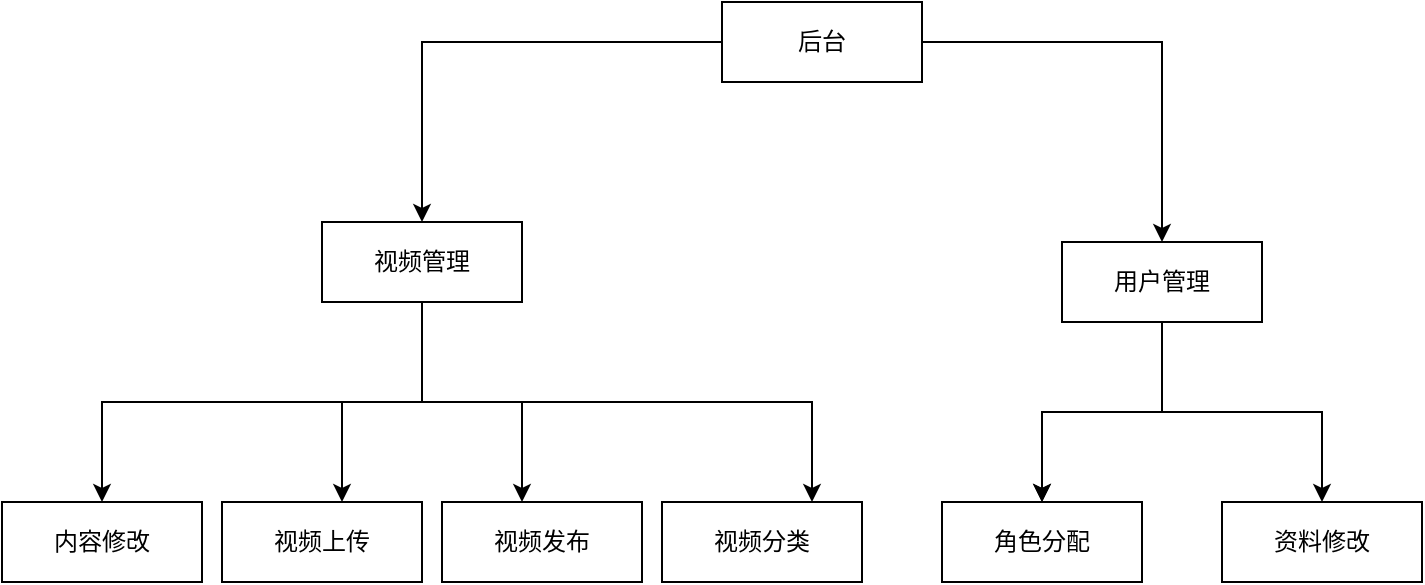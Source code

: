 <mxfile version="15.4.3" type="github">
  <diagram id="dxTMGuwwzbTacfZgN72j" name="第 1 页">
    <mxGraphModel dx="1673" dy="925" grid="1" gridSize="10" guides="1" tooltips="1" connect="1" arrows="1" fold="1" page="1" pageScale="1" pageWidth="850" pageHeight="1100" math="0" shadow="0">
      <root>
        <mxCell id="0" />
        <mxCell id="1" parent="0" />
        <mxCell id="1GQEX7CCRz82MPK-1-Et-16" style="edgeStyle=orthogonalEdgeStyle;rounded=0;orthogonalLoop=1;jettySize=auto;html=1;" edge="1" parent="1" source="1GQEX7CCRz82MPK-1-Et-1" target="1GQEX7CCRz82MPK-1-Et-2">
          <mxGeometry relative="1" as="geometry" />
        </mxCell>
        <mxCell id="1GQEX7CCRz82MPK-1-Et-18" style="edgeStyle=orthogonalEdgeStyle;rounded=0;orthogonalLoop=1;jettySize=auto;html=1;" edge="1" parent="1" source="1GQEX7CCRz82MPK-1-Et-1" target="1GQEX7CCRz82MPK-1-Et-3">
          <mxGeometry relative="1" as="geometry" />
        </mxCell>
        <mxCell id="1GQEX7CCRz82MPK-1-Et-1" value="后台" style="rounded=0;whiteSpace=wrap;html=1;" vertex="1" parent="1">
          <mxGeometry x="380" y="200" width="100" height="40" as="geometry" />
        </mxCell>
        <mxCell id="1GQEX7CCRz82MPK-1-Et-11" style="edgeStyle=orthogonalEdgeStyle;rounded=0;orthogonalLoop=1;jettySize=auto;html=1;entryX=0.5;entryY=0;entryDx=0;entryDy=0;" edge="1" parent="1" source="1GQEX7CCRz82MPK-1-Et-2" target="1GQEX7CCRz82MPK-1-Et-4">
          <mxGeometry relative="1" as="geometry">
            <Array as="points">
              <mxPoint x="230" y="400" />
              <mxPoint x="70" y="400" />
            </Array>
          </mxGeometry>
        </mxCell>
        <mxCell id="1GQEX7CCRz82MPK-1-Et-25" style="edgeStyle=orthogonalEdgeStyle;rounded=0;orthogonalLoop=1;jettySize=auto;html=1;entryX=0.6;entryY=0;entryDx=0;entryDy=0;entryPerimeter=0;" edge="1" parent="1" source="1GQEX7CCRz82MPK-1-Et-2" target="1GQEX7CCRz82MPK-1-Et-10">
          <mxGeometry relative="1" as="geometry" />
        </mxCell>
        <mxCell id="1GQEX7CCRz82MPK-1-Et-31" style="edgeStyle=orthogonalEdgeStyle;rounded=0;orthogonalLoop=1;jettySize=auto;html=1;" edge="1" parent="1" source="1GQEX7CCRz82MPK-1-Et-2" target="1GQEX7CCRz82MPK-1-Et-7">
          <mxGeometry relative="1" as="geometry">
            <Array as="points">
              <mxPoint x="230" y="400" />
              <mxPoint x="280" y="400" />
            </Array>
          </mxGeometry>
        </mxCell>
        <mxCell id="1GQEX7CCRz82MPK-1-Et-33" style="edgeStyle=orthogonalEdgeStyle;rounded=0;orthogonalLoop=1;jettySize=auto;html=1;" edge="1" parent="1">
          <mxGeometry relative="1" as="geometry">
            <mxPoint x="280" y="400" as="sourcePoint" />
            <mxPoint x="425" y="450" as="targetPoint" />
            <Array as="points">
              <mxPoint x="425" y="400" />
            </Array>
          </mxGeometry>
        </mxCell>
        <mxCell id="1GQEX7CCRz82MPK-1-Et-2" value="视频管理" style="rounded=0;whiteSpace=wrap;html=1;" vertex="1" parent="1">
          <mxGeometry x="180" y="310" width="100" height="40" as="geometry" />
        </mxCell>
        <mxCell id="1GQEX7CCRz82MPK-1-Et-36" value="" style="edgeStyle=orthogonalEdgeStyle;rounded=0;orthogonalLoop=1;jettySize=auto;html=1;" edge="1" parent="1" source="1GQEX7CCRz82MPK-1-Et-3" target="1GQEX7CCRz82MPK-1-Et-35">
          <mxGeometry relative="1" as="geometry" />
        </mxCell>
        <mxCell id="1GQEX7CCRz82MPK-1-Et-37" value="" style="edgeStyle=orthogonalEdgeStyle;rounded=0;orthogonalLoop=1;jettySize=auto;html=1;" edge="1" parent="1" source="1GQEX7CCRz82MPK-1-Et-3" target="1GQEX7CCRz82MPK-1-Et-35">
          <mxGeometry relative="1" as="geometry" />
        </mxCell>
        <mxCell id="1GQEX7CCRz82MPK-1-Et-39" value="" style="edgeStyle=orthogonalEdgeStyle;rounded=0;orthogonalLoop=1;jettySize=auto;html=1;" edge="1" parent="1" source="1GQEX7CCRz82MPK-1-Et-3" target="1GQEX7CCRz82MPK-1-Et-38">
          <mxGeometry relative="1" as="geometry" />
        </mxCell>
        <mxCell id="1GQEX7CCRz82MPK-1-Et-3" value="用户管理" style="rounded=0;whiteSpace=wrap;html=1;" vertex="1" parent="1">
          <mxGeometry x="550" y="320" width="100" height="40" as="geometry" />
        </mxCell>
        <mxCell id="1GQEX7CCRz82MPK-1-Et-4" value="内容修改" style="rounded=0;whiteSpace=wrap;html=1;" vertex="1" parent="1">
          <mxGeometry x="20" y="450" width="100" height="40" as="geometry" />
        </mxCell>
        <mxCell id="1GQEX7CCRz82MPK-1-Et-7" value="视频发布" style="rounded=0;whiteSpace=wrap;html=1;" vertex="1" parent="1">
          <mxGeometry x="240" y="450" width="100" height="40" as="geometry" />
        </mxCell>
        <mxCell id="1GQEX7CCRz82MPK-1-Et-10" value="&lt;span style=&quot;font-family: &amp;#34;helvetica&amp;#34;&quot;&gt;视频上传&lt;/span&gt;" style="rounded=0;whiteSpace=wrap;html=1;" vertex="1" parent="1">
          <mxGeometry x="130" y="450" width="100" height="40" as="geometry" />
        </mxCell>
        <mxCell id="1GQEX7CCRz82MPK-1-Et-34" value="视频分类" style="rounded=0;whiteSpace=wrap;html=1;" vertex="1" parent="1">
          <mxGeometry x="350" y="450" width="100" height="40" as="geometry" />
        </mxCell>
        <mxCell id="1GQEX7CCRz82MPK-1-Et-35" value="角色分配" style="rounded=0;whiteSpace=wrap;html=1;" vertex="1" parent="1">
          <mxGeometry x="490" y="450" width="100" height="40" as="geometry" />
        </mxCell>
        <mxCell id="1GQEX7CCRz82MPK-1-Et-38" value="资料修改" style="rounded=0;whiteSpace=wrap;html=1;" vertex="1" parent="1">
          <mxGeometry x="630" y="450" width="100" height="40" as="geometry" />
        </mxCell>
      </root>
    </mxGraphModel>
  </diagram>
</mxfile>

